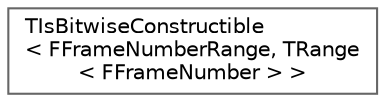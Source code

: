 digraph "Graphical Class Hierarchy"
{
 // INTERACTIVE_SVG=YES
 // LATEX_PDF_SIZE
  bgcolor="transparent";
  edge [fontname=Helvetica,fontsize=10,labelfontname=Helvetica,labelfontsize=10];
  node [fontname=Helvetica,fontsize=10,shape=box,height=0.2,width=0.4];
  rankdir="LR";
  Node0 [id="Node000000",label="TIsBitwiseConstructible\l\< FFrameNumberRange, TRange\l\< FFrameNumber \> \>",height=0.2,width=0.4,color="grey40", fillcolor="white", style="filled",URL="$d8/d81/structTIsBitwiseConstructible_3_01FFrameNumberRange_00_01TRange_3_01FFrameNumber_01_4_01_4.html",tooltip=" "];
}
